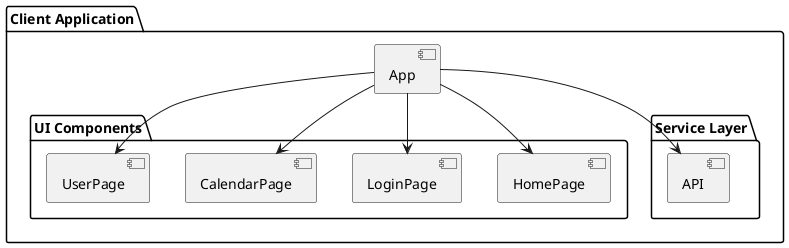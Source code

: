 @startuml
' Рисунок 10 – Диаграмма пакетов клиентского приложения "PocketTutor"

package "Client Application" {
    [App]

    package "UI Components" {
        [HomePage]
        [LoginPage]
        [CalendarPage]
        [UserPage]
    }

    package "Service Layer" {
        [API]
    }
}

' Определение связей между главным компонентом и пакетами
[App] --> [HomePage]
[App] --> [LoginPage]
[App] --> [CalendarPage]
[App] --> [UserPage]
[App] --> [API]

@enduml
